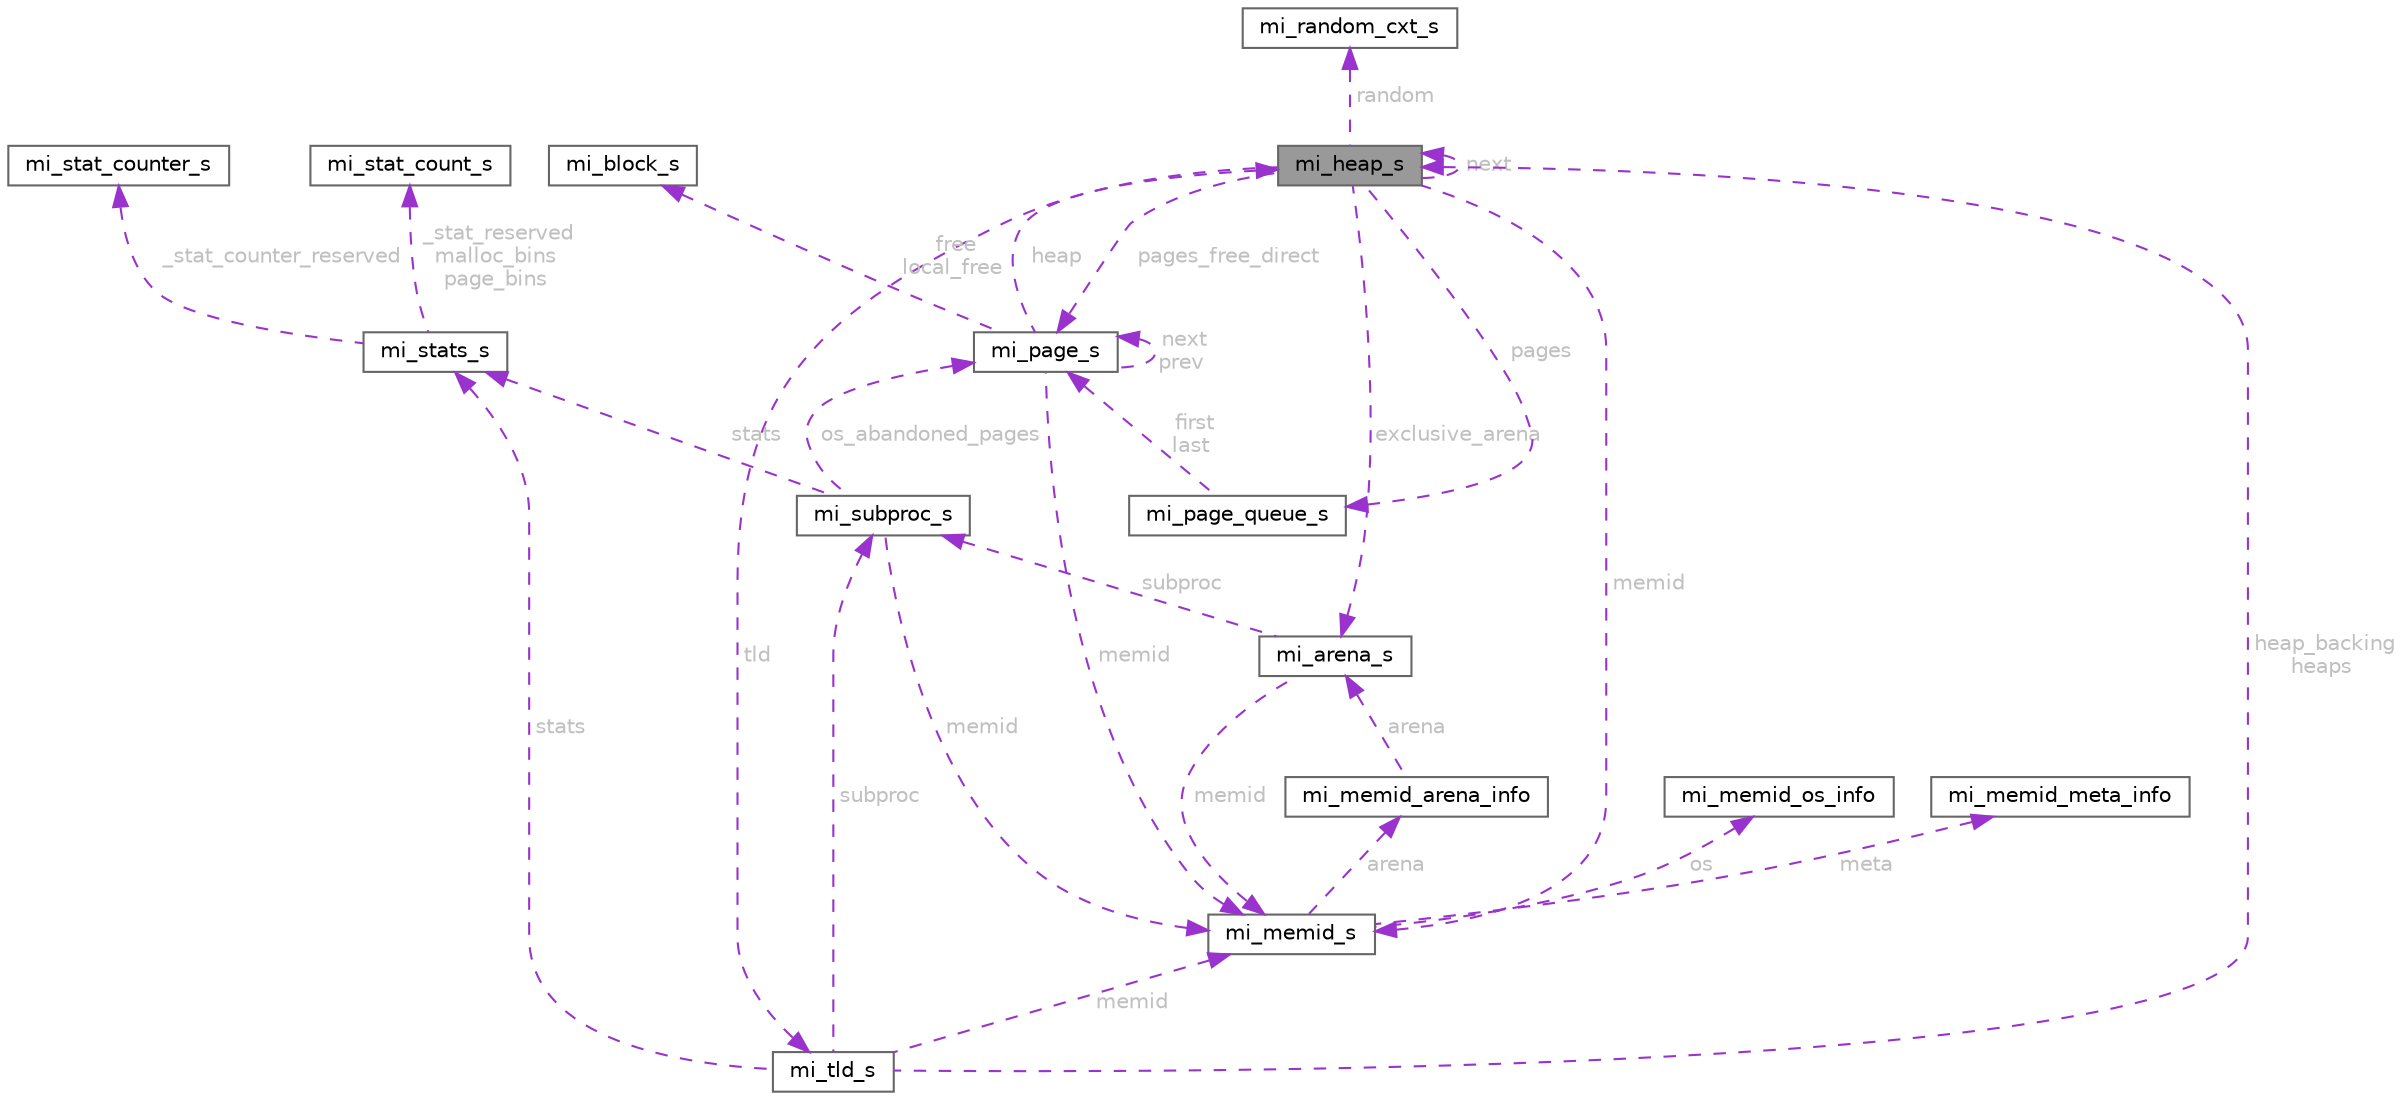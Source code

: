 digraph "mi_heap_s"
{
 // LATEX_PDF_SIZE
  bgcolor="transparent";
  edge [fontname=Helvetica,fontsize=10,labelfontname=Helvetica,labelfontsize=10];
  node [fontname=Helvetica,fontsize=10,shape=box,height=0.2,width=0.4];
  Node1 [id="Node000001",label="mi_heap_s",height=0.2,width=0.4,color="gray40", fillcolor="grey60", style="filled", fontcolor="black",tooltip=" "];
  Node2 -> Node1 [id="edge28_Node000001_Node000002",dir="back",color="darkorchid3",style="dashed",tooltip=" ",label=" tld",fontcolor="grey" ];
  Node2 [id="Node000002",label="mi_tld_s",height=0.2,width=0.4,color="gray40", fillcolor="white", style="filled",URL="$structmi__tld__s.html",tooltip=" "];
  Node3 -> Node2 [id="edge29_Node000002_Node000003",dir="back",color="darkorchid3",style="dashed",tooltip=" ",label=" subproc",fontcolor="grey" ];
  Node3 [id="Node000003",label="mi_subproc_s",height=0.2,width=0.4,color="gray40", fillcolor="white", style="filled",URL="$structmi__subproc__s.html",tooltip=" "];
  Node4 -> Node3 [id="edge30_Node000003_Node000004",dir="back",color="darkorchid3",style="dashed",tooltip=" ",label=" os_abandoned_pages",fontcolor="grey" ];
  Node4 [id="Node000004",label="mi_page_s",height=0.2,width=0.4,color="gray40", fillcolor="white", style="filled",URL="$structmi__page__s.html",tooltip=" "];
  Node5 -> Node4 [id="edge31_Node000004_Node000005",dir="back",color="darkorchid3",style="dashed",tooltip=" ",label=" free\nlocal_free",fontcolor="grey" ];
  Node5 [id="Node000005",label="mi_block_s",height=0.2,width=0.4,color="gray40", fillcolor="white", style="filled",URL="$structmi__block__s.html",tooltip=" "];
  Node1 -> Node4 [id="edge32_Node000004_Node000001",dir="back",color="darkorchid3",style="dashed",tooltip=" ",label=" heap",fontcolor="grey" ];
  Node4 -> Node4 [id="edge33_Node000004_Node000004",dir="back",color="darkorchid3",style="dashed",tooltip=" ",label=" next\nprev",fontcolor="grey" ];
  Node6 -> Node4 [id="edge34_Node000004_Node000006",dir="back",color="darkorchid3",style="dashed",tooltip=" ",label=" memid",fontcolor="grey" ];
  Node6 [id="Node000006",label="mi_memid_s",height=0.2,width=0.4,color="gray40", fillcolor="white", style="filled",URL="$structmi__memid__s.html",tooltip=" "];
  Node7 -> Node6 [id="edge35_Node000006_Node000007",dir="back",color="darkorchid3",style="dashed",tooltip=" ",label=" os",fontcolor="grey" ];
  Node7 [id="Node000007",label="mi_memid_os_info",height=0.2,width=0.4,color="gray40", fillcolor="white", style="filled",URL="$structmi__memid__os__info.html",tooltip=" "];
  Node8 -> Node6 [id="edge36_Node000006_Node000008",dir="back",color="darkorchid3",style="dashed",tooltip=" ",label=" arena",fontcolor="grey" ];
  Node8 [id="Node000008",label="mi_memid_arena_info",height=0.2,width=0.4,color="gray40", fillcolor="white", style="filled",URL="$structmi__memid__arena__info.html",tooltip=" "];
  Node9 -> Node8 [id="edge37_Node000008_Node000009",dir="back",color="darkorchid3",style="dashed",tooltip=" ",label=" arena",fontcolor="grey" ];
  Node9 [id="Node000009",label="mi_arena_s",height=0.2,width=0.4,color="gray40", fillcolor="white", style="filled",URL="$structmi__arena__s.html",tooltip=" "];
  Node6 -> Node9 [id="edge38_Node000009_Node000006",dir="back",color="darkorchid3",style="dashed",tooltip=" ",label=" memid",fontcolor="grey" ];
  Node3 -> Node9 [id="edge39_Node000009_Node000003",dir="back",color="darkorchid3",style="dashed",tooltip=" ",label=" subproc",fontcolor="grey" ];
  Node10 -> Node6 [id="edge40_Node000006_Node000010",dir="back",color="darkorchid3",style="dashed",tooltip=" ",label=" meta",fontcolor="grey" ];
  Node10 [id="Node000010",label="mi_memid_meta_info",height=0.2,width=0.4,color="gray40", fillcolor="white", style="filled",URL="$structmi__memid__meta__info.html",tooltip=" "];
  Node6 -> Node3 [id="edge41_Node000003_Node000006",dir="back",color="darkorchid3",style="dashed",tooltip=" ",label=" memid",fontcolor="grey" ];
  Node11 -> Node3 [id="edge42_Node000003_Node000011",dir="back",color="darkorchid3",style="dashed",tooltip=" ",label=" stats",fontcolor="grey" ];
  Node11 [id="Node000011",label="mi_stats_s",height=0.2,width=0.4,color="gray40", fillcolor="white", style="filled",URL="$structmi__stats__s.html",tooltip=" "];
  Node12 -> Node11 [id="edge43_Node000011_Node000012",dir="back",color="darkorchid3",style="dashed",tooltip=" ",label=" _stat_reserved\nmalloc_bins\npage_bins",fontcolor="grey" ];
  Node12 [id="Node000012",label="mi_stat_count_s",height=0.2,width=0.4,color="gray40", fillcolor="white", style="filled",URL="$structmi__stat__count__s.html",tooltip=" "];
  Node13 -> Node11 [id="edge44_Node000011_Node000013",dir="back",color="darkorchid3",style="dashed",tooltip=" ",label=" _stat_counter_reserved",fontcolor="grey" ];
  Node13 [id="Node000013",label="mi_stat_counter_s",height=0.2,width=0.4,color="gray40", fillcolor="white", style="filled",URL="$structmi__stat__counter__s.html",tooltip=" "];
  Node1 -> Node2 [id="edge45_Node000002_Node000001",dir="back",color="darkorchid3",style="dashed",tooltip=" ",label=" heap_backing\nheaps",fontcolor="grey" ];
  Node11 -> Node2 [id="edge46_Node000002_Node000011",dir="back",color="darkorchid3",style="dashed",tooltip=" ",label=" stats",fontcolor="grey" ];
  Node6 -> Node2 [id="edge47_Node000002_Node000006",dir="back",color="darkorchid3",style="dashed",tooltip=" ",label=" memid",fontcolor="grey" ];
  Node9 -> Node1 [id="edge48_Node000001_Node000009",dir="back",color="darkorchid3",style="dashed",tooltip=" ",label=" exclusive_arena",fontcolor="grey" ];
  Node14 -> Node1 [id="edge49_Node000001_Node000014",dir="back",color="darkorchid3",style="dashed",tooltip=" ",label=" random",fontcolor="grey" ];
  Node14 [id="Node000014",label="mi_random_cxt_s",height=0.2,width=0.4,color="gray40", fillcolor="white", style="filled",URL="$structmi__random__cxt__s.html",tooltip=" "];
  Node1 -> Node1 [id="edge50_Node000001_Node000001",dir="back",color="darkorchid3",style="dashed",tooltip=" ",label=" next",fontcolor="grey" ];
  Node4 -> Node1 [id="edge51_Node000001_Node000004",dir="back",color="darkorchid3",style="dashed",tooltip=" ",label=" pages_free_direct",fontcolor="grey" ];
  Node15 -> Node1 [id="edge52_Node000001_Node000015",dir="back",color="darkorchid3",style="dashed",tooltip=" ",label=" pages",fontcolor="grey" ];
  Node15 [id="Node000015",label="mi_page_queue_s",height=0.2,width=0.4,color="gray40", fillcolor="white", style="filled",URL="$structmi__page__queue__s.html",tooltip=" "];
  Node4 -> Node15 [id="edge53_Node000015_Node000004",dir="back",color="darkorchid3",style="dashed",tooltip=" ",label=" first\nlast",fontcolor="grey" ];
  Node6 -> Node1 [id="edge54_Node000001_Node000006",dir="back",color="darkorchid3",style="dashed",tooltip=" ",label=" memid",fontcolor="grey" ];
}
